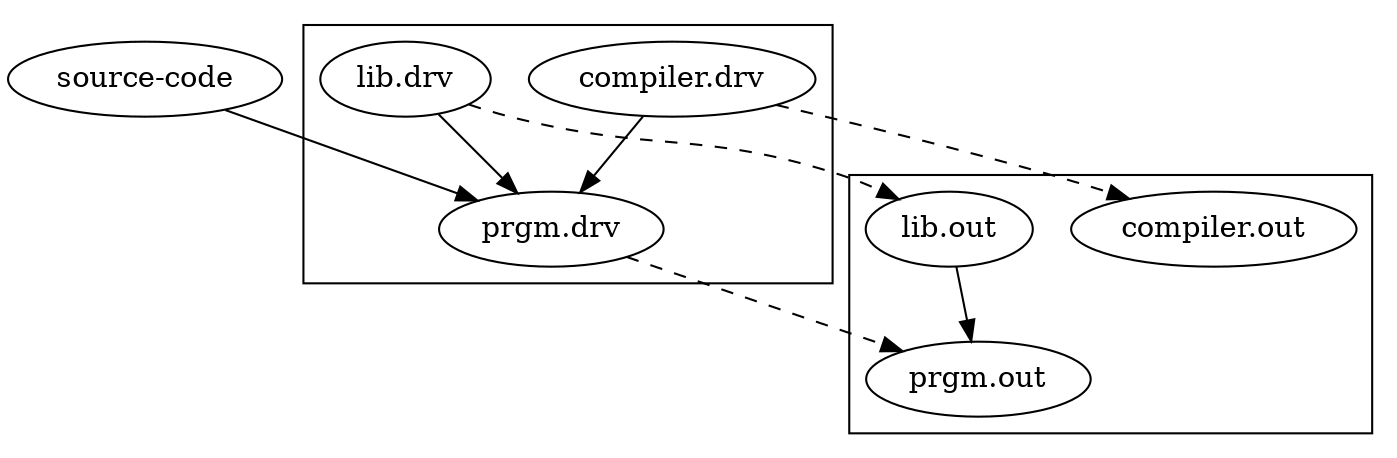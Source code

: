 digraph {
subgraph cluster_drv {
"compiler.drv" -> "prgm.drv"
"lib.drv"      -> "prgm.drv"
}

"source-code"  -> "prgm.drv"

subgraph cluster_out {
"compiler.out"
"lib.out"      -> "prgm.out"
}

"compiler.drv" -> "compiler.out" [style="dashed"]
"prgm.drv" -> "prgm.out" [style="dashed"]
"lib.drv" -> "lib.out" [style="dashed"]

}
